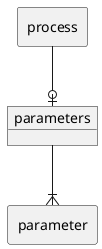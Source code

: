 @startuml
allowmixing
skinparam linetype ortho

rectangle "process" as p1
rectangle "parameter" as c1
object "parameters" as e
p1 --o| e
e --|{ c1
@enduml